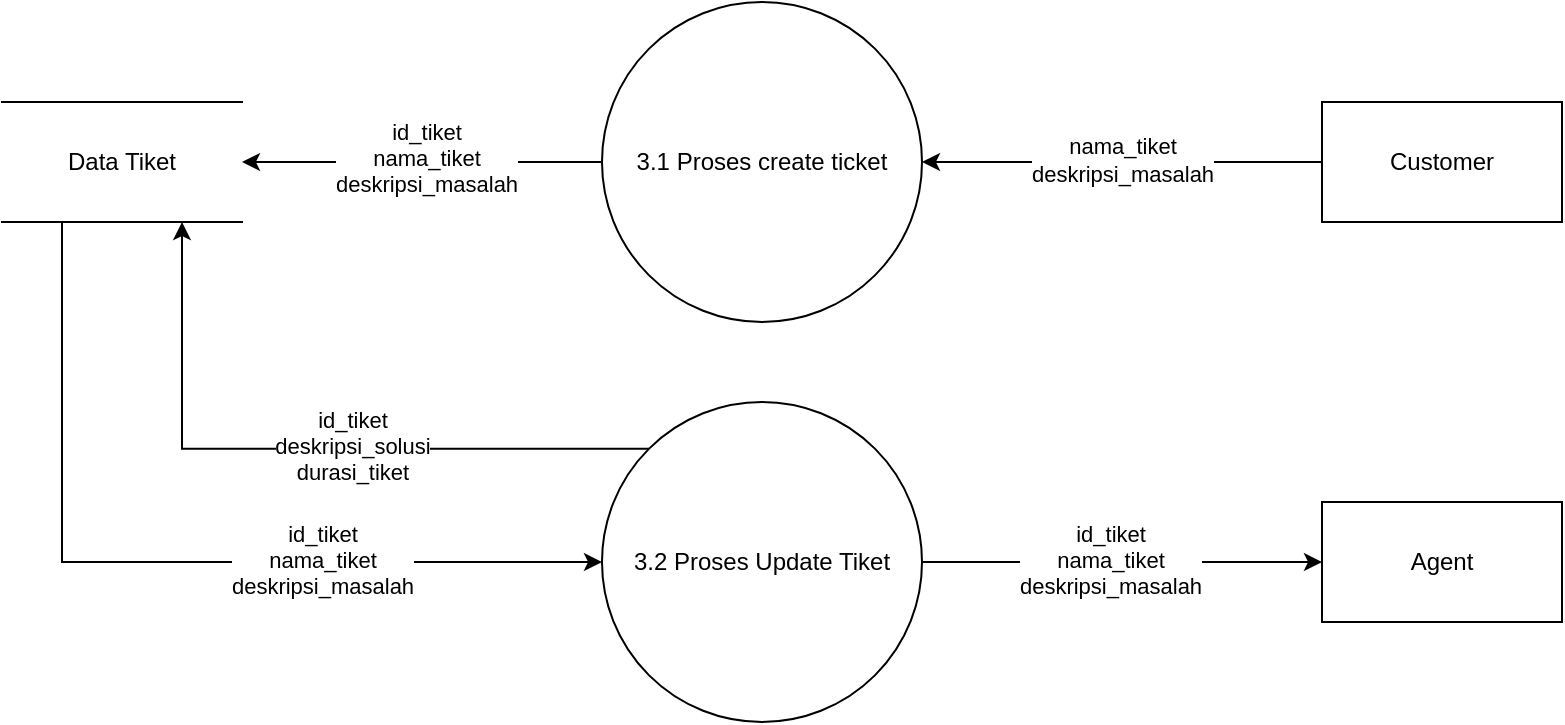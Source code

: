 <mxfile version="21.6.6" type="github">
  <diagram name="Page-1" id="gt39l0n_tbjRKr8B7Sow">
    <mxGraphModel dx="1247" dy="673" grid="1" gridSize="10" guides="1" tooltips="1" connect="1" arrows="1" fold="1" page="1" pageScale="1" pageWidth="1100" pageHeight="850" math="0" shadow="0">
      <root>
        <mxCell id="0" />
        <mxCell id="1" parent="0" />
        <mxCell id="S1evl2trHZ4QEoqljqaM-46" style="edgeStyle=orthogonalEdgeStyle;rounded=0;orthogonalLoop=1;jettySize=auto;html=1;entryX=1;entryY=0.5;entryDx=0;entryDy=0;" edge="1" parent="1" source="S1evl2trHZ4QEoqljqaM-43" target="S1evl2trHZ4QEoqljqaM-44">
          <mxGeometry relative="1" as="geometry" />
        </mxCell>
        <mxCell id="S1evl2trHZ4QEoqljqaM-47" value="&lt;div&gt;nama_tiket&lt;/div&gt;&lt;div&gt;deskripsi_masalah&lt;br&gt;&lt;/div&gt;" style="edgeLabel;html=1;align=center;verticalAlign=middle;resizable=0;points=[];" vertex="1" connectable="0" parent="S1evl2trHZ4QEoqljqaM-46">
          <mxGeometry y="-1" relative="1" as="geometry">
            <mxPoint as="offset" />
          </mxGeometry>
        </mxCell>
        <mxCell id="S1evl2trHZ4QEoqljqaM-43" value="Customer" style="rounded=0;whiteSpace=wrap;html=1;" vertex="1" parent="1">
          <mxGeometry x="830" y="230" width="120" height="60" as="geometry" />
        </mxCell>
        <mxCell id="S1evl2trHZ4QEoqljqaM-48" style="edgeStyle=orthogonalEdgeStyle;rounded=0;orthogonalLoop=1;jettySize=auto;html=1;exitX=0;exitY=0.5;exitDx=0;exitDy=0;entryX=1;entryY=0.5;entryDx=0;entryDy=0;" edge="1" parent="1" source="S1evl2trHZ4QEoqljqaM-44" target="S1evl2trHZ4QEoqljqaM-45">
          <mxGeometry relative="1" as="geometry" />
        </mxCell>
        <mxCell id="S1evl2trHZ4QEoqljqaM-49" value="&lt;div&gt;id_tiket&lt;/div&gt;&lt;div&gt;nama_tiket&lt;/div&gt;&lt;div&gt;deskripsi_masalah&lt;br&gt;&lt;/div&gt;" style="edgeLabel;html=1;align=center;verticalAlign=middle;resizable=0;points=[];" vertex="1" connectable="0" parent="S1evl2trHZ4QEoqljqaM-48">
          <mxGeometry x="-0.015" y="-2" relative="1" as="geometry">
            <mxPoint as="offset" />
          </mxGeometry>
        </mxCell>
        <mxCell id="S1evl2trHZ4QEoqljqaM-44" value="3.1 Proses create ticket" style="ellipse;whiteSpace=wrap;html=1;aspect=fixed;" vertex="1" parent="1">
          <mxGeometry x="470" y="180" width="160" height="160" as="geometry" />
        </mxCell>
        <mxCell id="S1evl2trHZ4QEoqljqaM-54" style="edgeStyle=orthogonalEdgeStyle;rounded=0;orthogonalLoop=1;jettySize=auto;html=1;exitX=0.25;exitY=1;exitDx=0;exitDy=0;entryX=0;entryY=0.5;entryDx=0;entryDy=0;" edge="1" parent="1" source="S1evl2trHZ4QEoqljqaM-45" target="S1evl2trHZ4QEoqljqaM-50">
          <mxGeometry relative="1" as="geometry" />
        </mxCell>
        <mxCell id="S1evl2trHZ4QEoqljqaM-57" value="&lt;div&gt;id_tiket&lt;/div&gt;&lt;div&gt;nama_tiket&lt;/div&gt;&lt;div&gt;deskripsi_masalah&lt;br&gt;&lt;/div&gt;" style="edgeLabel;html=1;align=center;verticalAlign=middle;resizable=0;points=[];" vertex="1" connectable="0" parent="S1evl2trHZ4QEoqljqaM-54">
          <mxGeometry x="0.364" y="1" relative="1" as="geometry">
            <mxPoint as="offset" />
          </mxGeometry>
        </mxCell>
        <mxCell id="S1evl2trHZ4QEoqljqaM-45" value="Data Tiket" style="shape=partialRectangle;whiteSpace=wrap;html=1;left=0;right=0;fillColor=none;" vertex="1" parent="1">
          <mxGeometry x="170" y="230" width="120" height="60" as="geometry" />
        </mxCell>
        <mxCell id="S1evl2trHZ4QEoqljqaM-52" style="edgeStyle=orthogonalEdgeStyle;rounded=0;orthogonalLoop=1;jettySize=auto;html=1;exitX=1;exitY=0.5;exitDx=0;exitDy=0;entryX=0;entryY=0.5;entryDx=0;entryDy=0;" edge="1" parent="1" source="S1evl2trHZ4QEoqljqaM-50" target="S1evl2trHZ4QEoqljqaM-51">
          <mxGeometry relative="1" as="geometry" />
        </mxCell>
        <mxCell id="S1evl2trHZ4QEoqljqaM-56" value="&lt;div&gt;id_tiket&lt;/div&gt;&lt;div&gt;nama_tiket&lt;/div&gt;&lt;div&gt;deskripsi_masalah&lt;br&gt;&lt;/div&gt;" style="edgeLabel;html=1;align=center;verticalAlign=middle;resizable=0;points=[];" vertex="1" connectable="0" parent="S1evl2trHZ4QEoqljqaM-52">
          <mxGeometry x="-0.06" y="1" relative="1" as="geometry">
            <mxPoint as="offset" />
          </mxGeometry>
        </mxCell>
        <mxCell id="S1evl2trHZ4QEoqljqaM-55" style="edgeStyle=orthogonalEdgeStyle;rounded=0;orthogonalLoop=1;jettySize=auto;html=1;exitX=0;exitY=0;exitDx=0;exitDy=0;entryX=0.75;entryY=1;entryDx=0;entryDy=0;" edge="1" parent="1" source="S1evl2trHZ4QEoqljqaM-50" target="S1evl2trHZ4QEoqljqaM-45">
          <mxGeometry relative="1" as="geometry" />
        </mxCell>
        <mxCell id="S1evl2trHZ4QEoqljqaM-58" value="&lt;div&gt;id_tiket&lt;/div&gt;&lt;div&gt;deskripsi_solusi&lt;/div&gt;&lt;div&gt;durasi_tiket&lt;br&gt;&lt;/div&gt;" style="edgeLabel;html=1;align=center;verticalAlign=middle;resizable=0;points=[];" vertex="1" connectable="0" parent="S1evl2trHZ4QEoqljqaM-55">
          <mxGeometry x="-0.144" y="-2" relative="1" as="geometry">
            <mxPoint as="offset" />
          </mxGeometry>
        </mxCell>
        <mxCell id="S1evl2trHZ4QEoqljqaM-50" value="3.2 Proses Update Tiket" style="ellipse;whiteSpace=wrap;html=1;aspect=fixed;" vertex="1" parent="1">
          <mxGeometry x="470" y="380" width="160" height="160" as="geometry" />
        </mxCell>
        <mxCell id="S1evl2trHZ4QEoqljqaM-51" value="Agent" style="rounded=0;whiteSpace=wrap;html=1;" vertex="1" parent="1">
          <mxGeometry x="830" y="430" width="120" height="60" as="geometry" />
        </mxCell>
      </root>
    </mxGraphModel>
  </diagram>
</mxfile>
